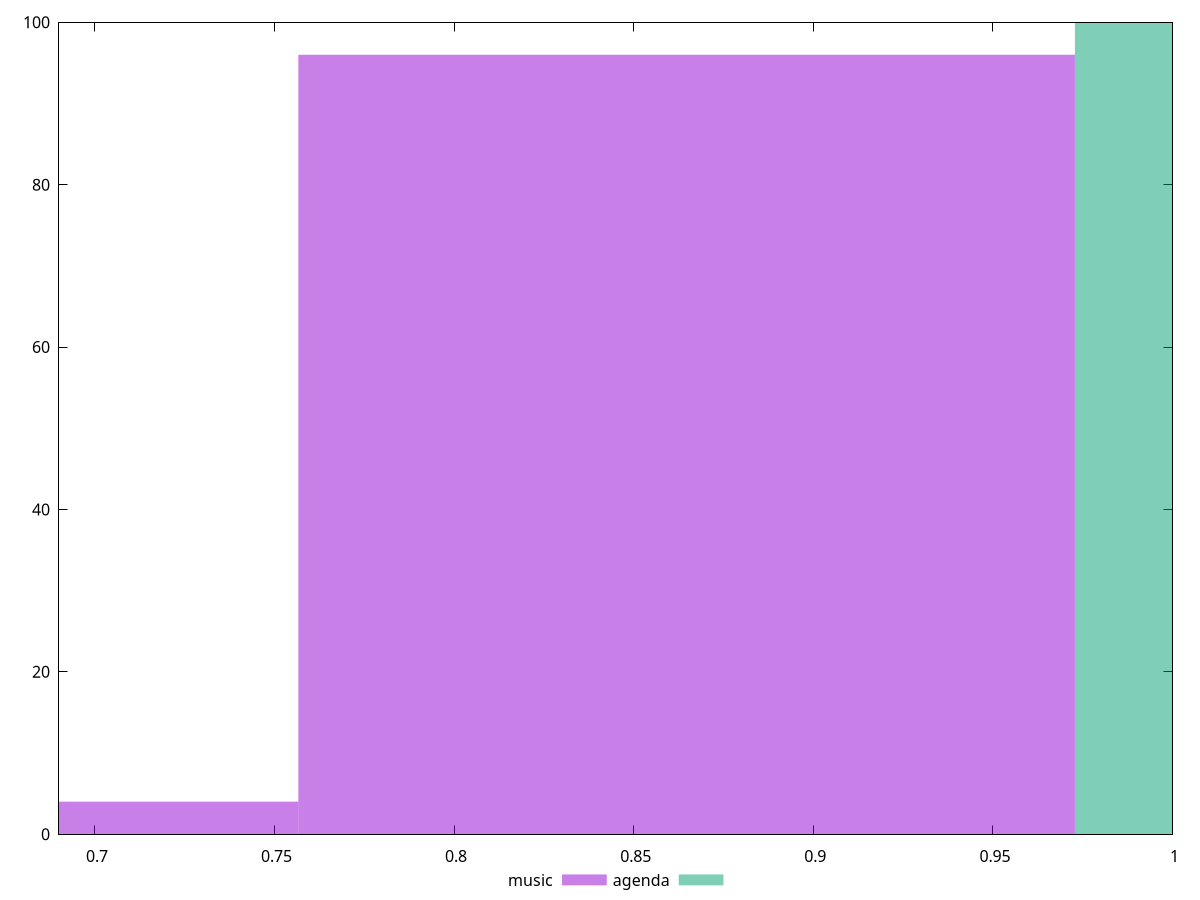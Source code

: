 reset

$music <<EOF
0.6485526150576177 4
0.8647368200768237 96
EOF

$agenda <<EOF
1.0809210250960297 100
EOF

set key outside below
set boxwidth 0.21618420501920593
set xrange [0.69:1]
set yrange [0:100]
set trange [0:100]
set style fill transparent solid 0.5 noborder
set terminal svg size 640, 500 enhanced background rgb 'white'
set output "reports/report_00030_2021-02-24T20-42-31.540Z/meta/score/comparison/histogram/0_vs_1.svg"

plot $music title "music" with boxes, \
     $agenda title "agenda" with boxes

reset

